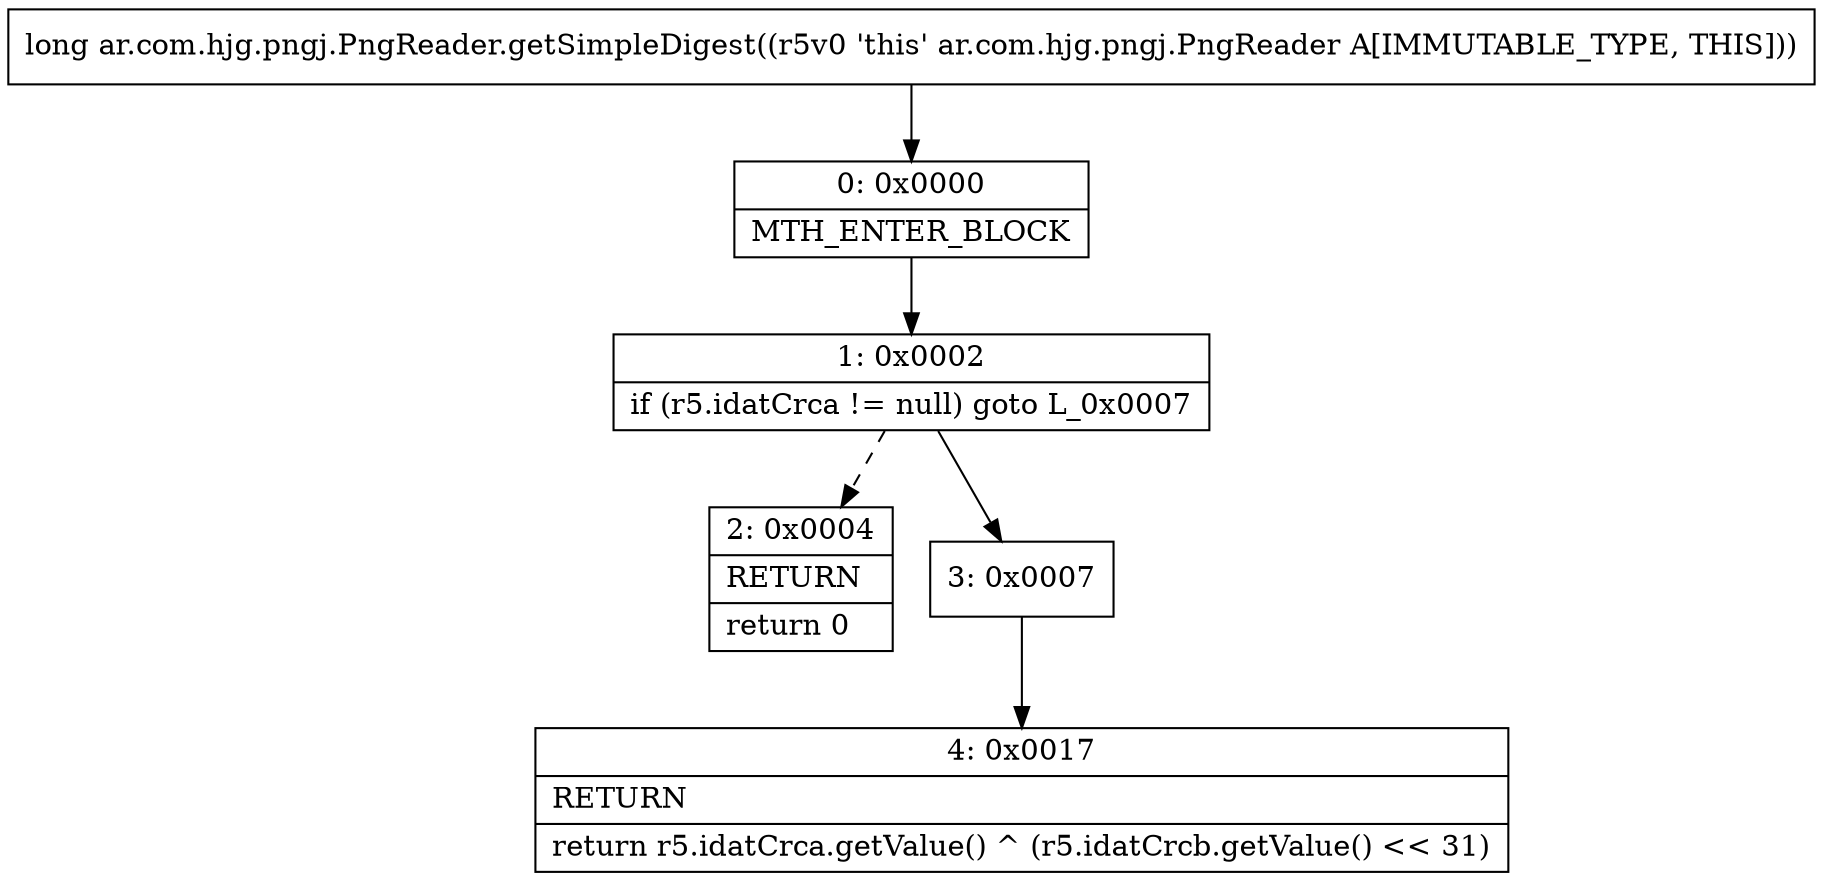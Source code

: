 digraph "CFG forar.com.hjg.pngj.PngReader.getSimpleDigest()J" {
Node_0 [shape=record,label="{0\:\ 0x0000|MTH_ENTER_BLOCK\l}"];
Node_1 [shape=record,label="{1\:\ 0x0002|if (r5.idatCrca != null) goto L_0x0007\l}"];
Node_2 [shape=record,label="{2\:\ 0x0004|RETURN\l|return 0\l}"];
Node_3 [shape=record,label="{3\:\ 0x0007}"];
Node_4 [shape=record,label="{4\:\ 0x0017|RETURN\l|return r5.idatCrca.getValue() ^ (r5.idatCrcb.getValue() \<\< 31)\l}"];
MethodNode[shape=record,label="{long ar.com.hjg.pngj.PngReader.getSimpleDigest((r5v0 'this' ar.com.hjg.pngj.PngReader A[IMMUTABLE_TYPE, THIS])) }"];
MethodNode -> Node_0;
Node_0 -> Node_1;
Node_1 -> Node_2[style=dashed];
Node_1 -> Node_3;
Node_3 -> Node_4;
}

